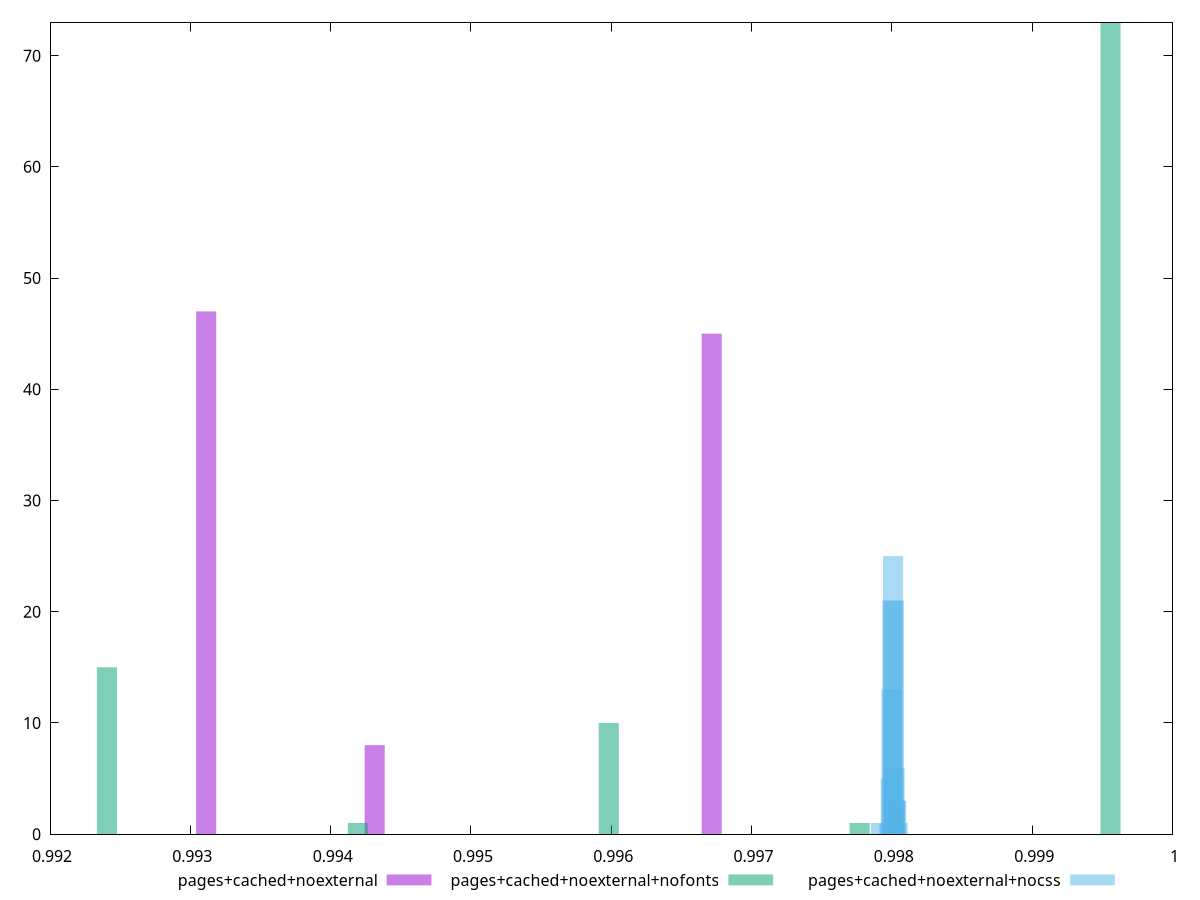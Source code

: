 $_pagesCachedNoexternal <<EOF
0.9931131549665352 47
0.994314017306277 8
0.9967157419857609 45
EOF
$_pagesCachedNoexternalNofonts <<EOF
0.9995583659111724 73
0.9924058910209315 15
0.9959821284660519 10
0.9941940097434917 1
0.9977702471886122 1
EOF
$_pagesCachedNoexternalNocss <<EOF
0.9980032466060909 21
0.9979923550007127 5
0.9980141382114691 21
0.9980250298168473 3
0.99800869240878 25
0.9980195840141581 6
0.9979978008034018 13
0.9980304756195364 3
0.9979814633953346 1
0.9979215595657545 1
0.9980413672249145 1
EOF
set key outside below
set terminal pngcairo
set output "report_00005_2020-11-02T22-26-11.212Z/interactive/interactive_pages+cached+noexternal_pages+cached+noexternal+nofonts_pages+cached+noexternal+nocss+hist.png"
set boxwidth 0.00014304949780481911
set style fill transparent solid 0.5 noborder
set yrange [0:73]
plot $_pagesCachedNoexternal title "pages+cached+noexternal" with boxes ,$_pagesCachedNoexternalNofonts title "pages+cached+noexternal+nofonts" with boxes ,$_pagesCachedNoexternalNocss title "pages+cached+noexternal+nocss" with boxes ,